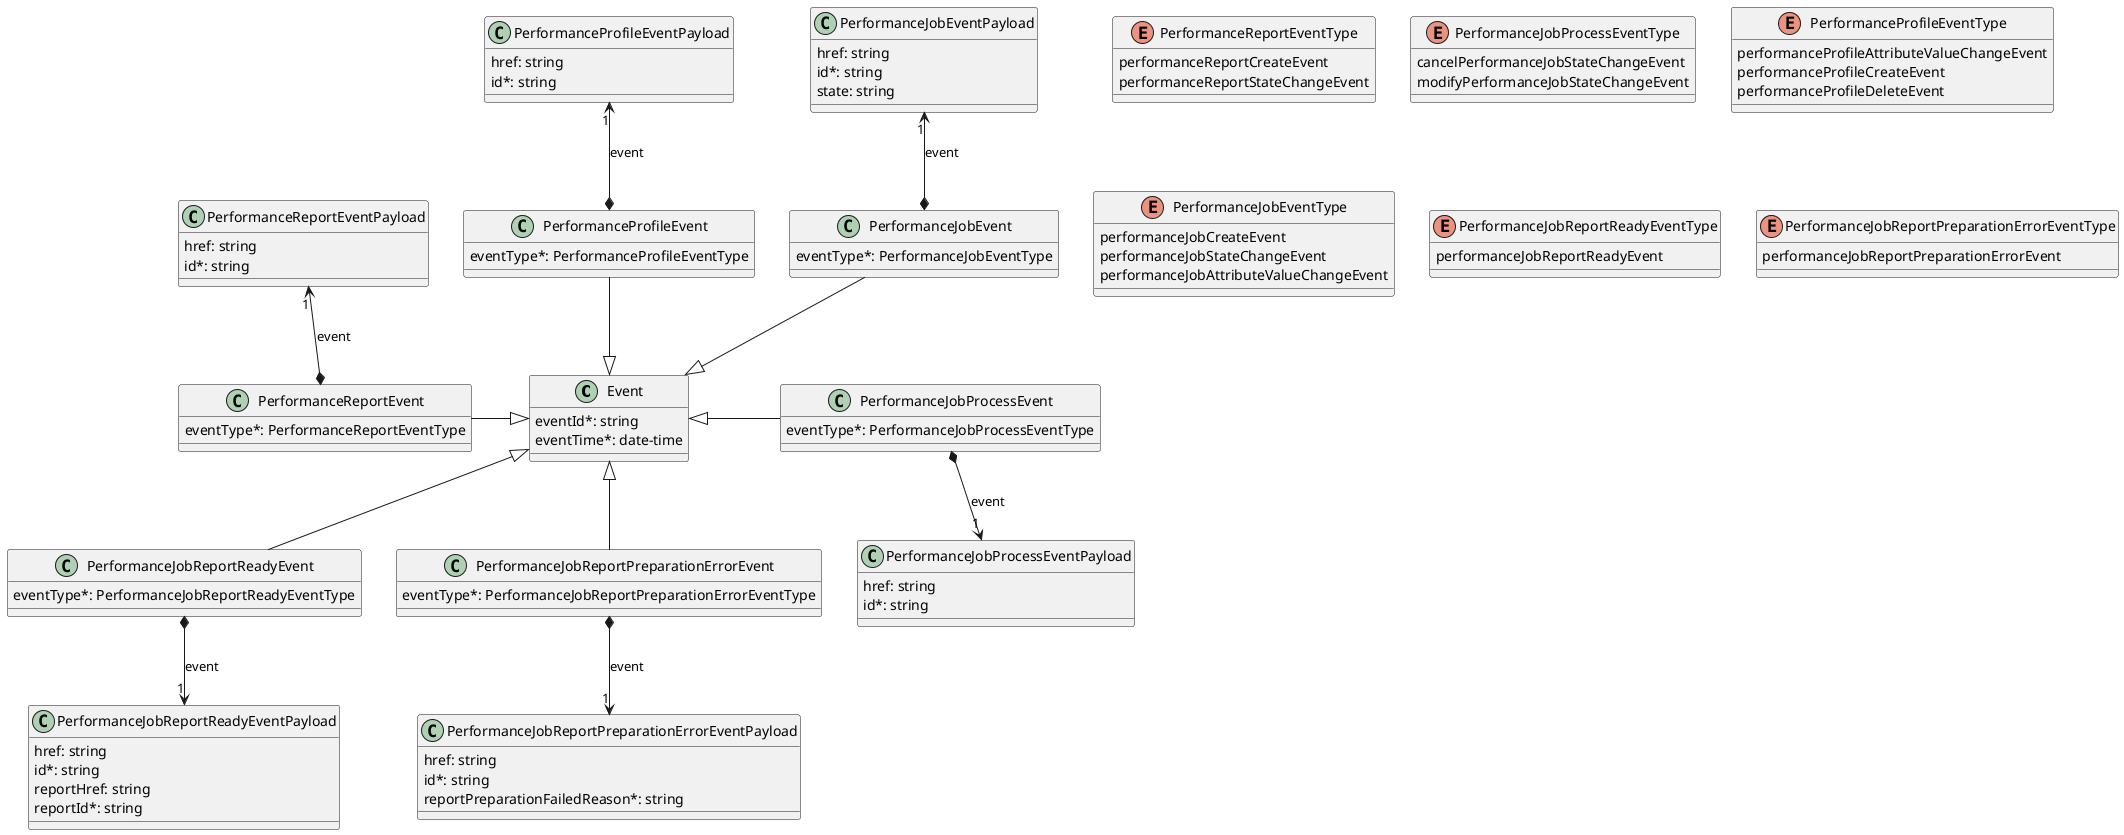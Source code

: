 @startuml performanceMonitoringNotificationModel

class Event {
    eventId*: string
    eventTime*: date-time
}

class PerformanceJobEvent {
    eventType*: PerformanceJobEventType
}
Event <|-u- PerformanceJobEvent

PerformanceJobEvent *-u->"1" PerformanceJobEventPayload : event

class PerformanceJobEventPayload {
    href: string
    id*: string
    state: string
}

class PerformanceJobReportReadyEvent {
    eventType*: PerformanceJobReportReadyEventType
}
Event <|-- PerformanceJobReportReadyEvent

PerformanceJobReportReadyEvent *-->"1" PerformanceJobReportReadyEventPayload : event

class PerformanceJobReportReadyEventPayload {
    href: string
    id*: string
    reportHref: string
    reportId*: string
}


class PerformanceJobReportPreparationErrorEvent {
    eventType*: PerformanceJobReportPreparationErrorEventType
}
Event <|-- PerformanceJobReportPreparationErrorEvent

PerformanceJobReportPreparationErrorEvent *-->"1" PerformanceJobReportPreparationErrorEventPayload : event

class PerformanceJobReportPreparationErrorEventPayload {
    href: string
    id*: string
    reportPreparationFailedReason*: string
}

class PerformanceJobProcessEvent {
    eventType*: PerformanceJobProcessEventType
}
Event <|-r- PerformanceJobProcessEvent

PerformanceJobProcessEvent *-d->"1" PerformanceJobProcessEventPayload : event

class PerformanceJobProcessEventPayload {
    href: string
    id*: string
}

class PerformanceProfileEvent {
    eventType*: PerformanceProfileEventType
}
Event <|-u- PerformanceProfileEvent

PerformanceProfileEvent *-u->"1" PerformanceProfileEventPayload : event

class PerformanceProfileEventPayload {
    href: string
    id*: string
}

class PerformanceReportEvent {
    eventType*: PerformanceReportEventType
}
Event <|-l- PerformanceReportEvent

PerformanceReportEvent *-u->"1" PerformanceReportEventPayload : event

class PerformanceReportEventPayload {
    href: string
    id*: string
}

enum PerformanceReportEventType {
    performanceReportCreateEvent
    performanceReportStateChangeEvent
}

enum PerformanceJobProcessEventType {
    cancelPerformanceJobStateChangeEvent
    modifyPerformanceJobStateChangeEvent
}

enum PerformanceProfileEventType {
    performanceProfileAttributeValueChangeEvent
    performanceProfileCreateEvent
    performanceProfileDeleteEvent
}

enum PerformanceJobEventType {
    performanceJobCreateEvent
    performanceJobStateChangeEvent
    performanceJobAttributeValueChangeEvent
}

enum PerformanceJobReportReadyEventType {
    performanceJobReportReadyEvent
}

enum PerformanceJobReportPreparationErrorEventType {
    performanceJobReportPreparationErrorEvent
}

@enduml